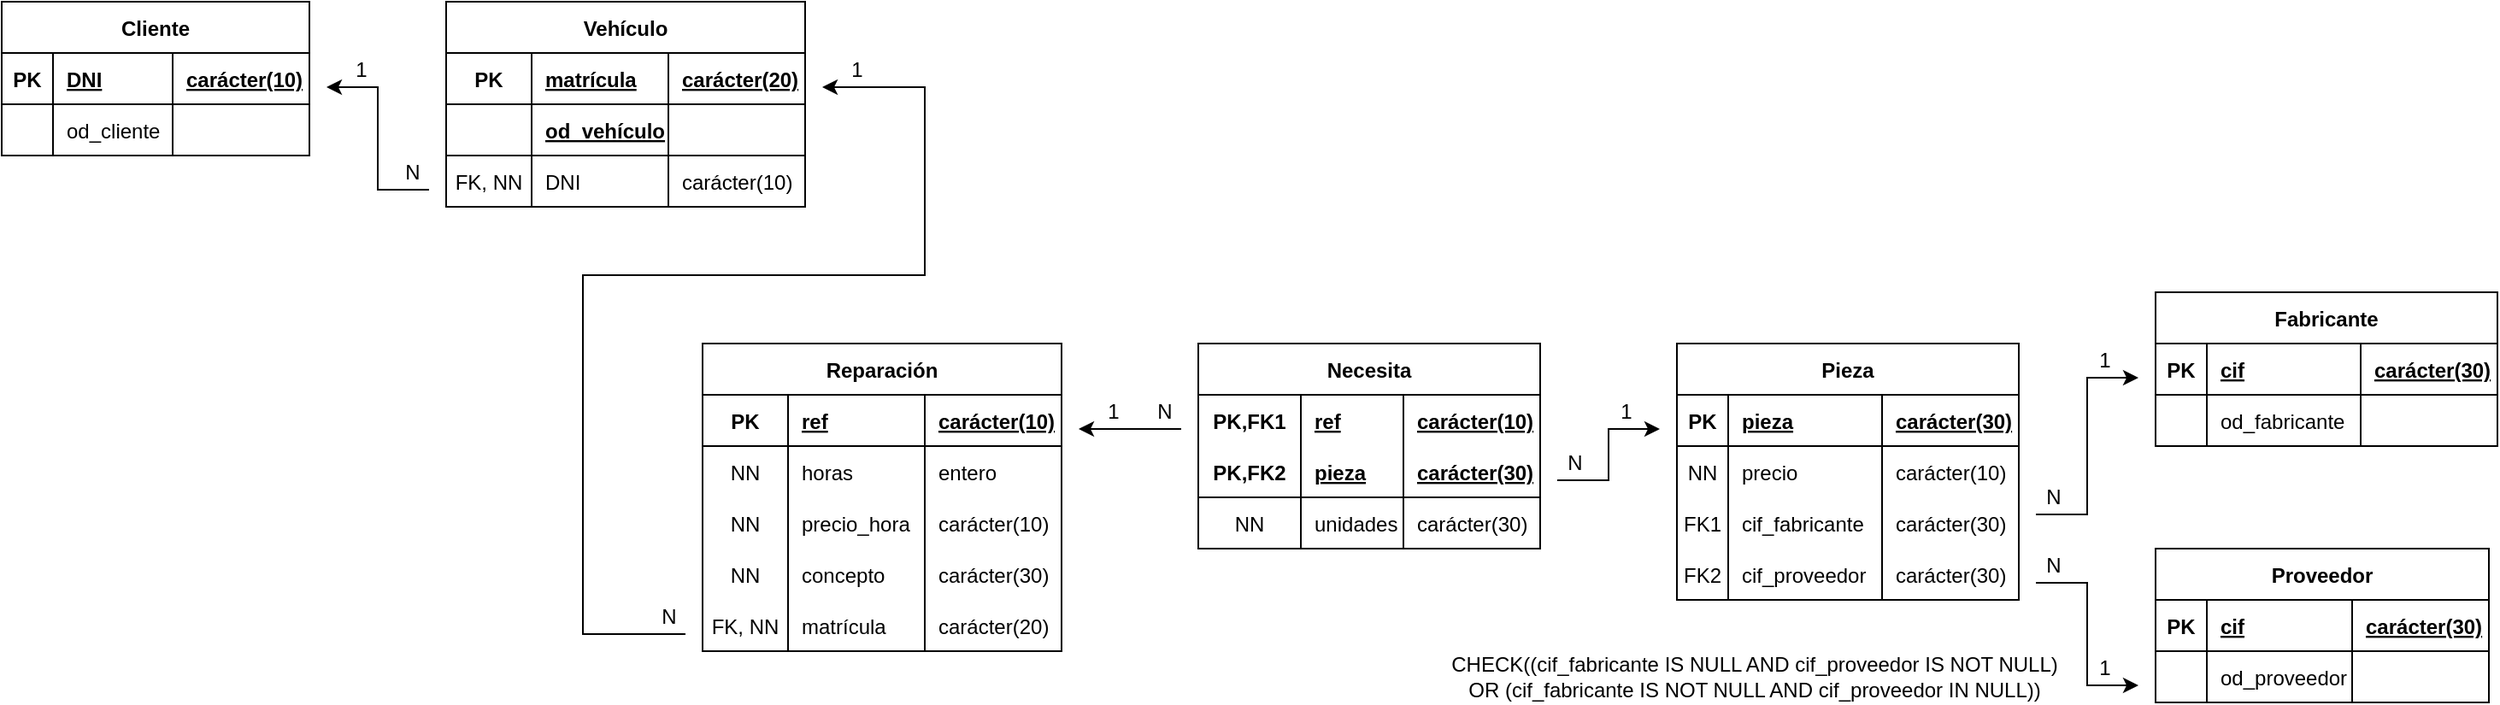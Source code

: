 <mxfile version="15.8.5" type="google"><diagram id="orPXpSelYD8N_wD9bD7M" name="Page-1"><mxGraphModel dx="868" dy="482" grid="1" gridSize="10" guides="1" tooltips="1" connect="1" arrows="1" fold="1" page="1" pageScale="1" pageWidth="827" pageHeight="1169" math="0" shadow="0"><root><mxCell id="0"/><mxCell id="1" parent="0"/><mxCell id="Pim_kUN8HJJkJowVk7jQ-1" value="Cliente" style="shape=table;startSize=30;container=1;collapsible=1;childLayout=tableLayout;fixedRows=1;rowLines=0;fontStyle=1;align=center;resizeLast=1;" parent="1" vertex="1"><mxGeometry x="140" y="200" width="180" height="90" as="geometry"/></mxCell><mxCell id="Pim_kUN8HJJkJowVk7jQ-2" value="" style="shape=partialRectangle;collapsible=0;dropTarget=0;pointerEvents=0;fillColor=none;top=0;left=0;bottom=1;right=0;points=[[0,0.5],[1,0.5]];portConstraint=eastwest;" parent="Pim_kUN8HJJkJowVk7jQ-1" vertex="1"><mxGeometry y="30" width="180" height="30" as="geometry"/></mxCell><mxCell id="Pim_kUN8HJJkJowVk7jQ-3" value="PK" style="shape=partialRectangle;connectable=0;fillColor=none;top=0;left=0;bottom=0;right=0;fontStyle=1;overflow=hidden;" parent="Pim_kUN8HJJkJowVk7jQ-2" vertex="1"><mxGeometry width="30" height="30" as="geometry"><mxRectangle width="30" height="30" as="alternateBounds"/></mxGeometry></mxCell><mxCell id="Pim_kUN8HJJkJowVk7jQ-4" value="DNI" style="shape=partialRectangle;connectable=0;fillColor=none;top=0;left=0;bottom=0;right=0;align=left;spacingLeft=6;fontStyle=5;overflow=hidden;" parent="Pim_kUN8HJJkJowVk7jQ-2" vertex="1"><mxGeometry x="30" width="70" height="30" as="geometry"><mxRectangle width="70" height="30" as="alternateBounds"/></mxGeometry></mxCell><mxCell id="Pim_kUN8HJJkJowVk7jQ-14" value="carácter(10)" style="shape=partialRectangle;connectable=0;fillColor=none;top=0;left=0;bottom=0;right=0;align=left;spacingLeft=6;fontStyle=5;overflow=hidden;" parent="Pim_kUN8HJJkJowVk7jQ-2" vertex="1"><mxGeometry x="100" width="80" height="30" as="geometry"><mxRectangle width="80" height="30" as="alternateBounds"/></mxGeometry></mxCell><mxCell id="Pim_kUN8HJJkJowVk7jQ-5" value="" style="shape=partialRectangle;collapsible=0;dropTarget=0;pointerEvents=0;fillColor=none;top=0;left=0;bottom=0;right=0;points=[[0,0.5],[1,0.5]];portConstraint=eastwest;" parent="Pim_kUN8HJJkJowVk7jQ-1" vertex="1"><mxGeometry y="60" width="180" height="30" as="geometry"/></mxCell><mxCell id="Pim_kUN8HJJkJowVk7jQ-6" value="" style="shape=partialRectangle;connectable=0;fillColor=none;top=0;left=0;bottom=0;right=0;editable=1;overflow=hidden;" parent="Pim_kUN8HJJkJowVk7jQ-5" vertex="1"><mxGeometry width="30" height="30" as="geometry"><mxRectangle width="30" height="30" as="alternateBounds"/></mxGeometry></mxCell><mxCell id="Pim_kUN8HJJkJowVk7jQ-7" value="od_cliente" style="shape=partialRectangle;connectable=0;fillColor=none;top=0;left=0;bottom=0;right=0;align=left;spacingLeft=6;overflow=hidden;" parent="Pim_kUN8HJJkJowVk7jQ-5" vertex="1"><mxGeometry x="30" width="70" height="30" as="geometry"><mxRectangle width="70" height="30" as="alternateBounds"/></mxGeometry></mxCell><mxCell id="Pim_kUN8HJJkJowVk7jQ-15" style="shape=partialRectangle;connectable=0;fillColor=none;top=0;left=0;bottom=0;right=0;align=left;spacingLeft=6;overflow=hidden;" parent="Pim_kUN8HJJkJowVk7jQ-5" vertex="1"><mxGeometry x="100" width="80" height="30" as="geometry"><mxRectangle width="80" height="30" as="alternateBounds"/></mxGeometry></mxCell><mxCell id="Pim_kUN8HJJkJowVk7jQ-18" value="Vehículo" style="shape=table;startSize=30;container=1;collapsible=1;childLayout=tableLayout;fixedRows=1;rowLines=0;fontStyle=1;align=center;resizeLast=1;" parent="1" vertex="1"><mxGeometry x="400" y="200" width="210" height="120" as="geometry"/></mxCell><mxCell id="Pim_kUN8HJJkJowVk7jQ-19" value="" style="shape=partialRectangle;collapsible=0;dropTarget=0;pointerEvents=0;fillColor=none;top=0;left=0;bottom=1;right=0;points=[[0,0.5],[1,0.5]];portConstraint=eastwest;" parent="Pim_kUN8HJJkJowVk7jQ-18" vertex="1"><mxGeometry y="30" width="210" height="30" as="geometry"/></mxCell><mxCell id="Pim_kUN8HJJkJowVk7jQ-20" value="PK" style="shape=partialRectangle;connectable=0;fillColor=none;top=0;left=0;bottom=0;right=0;fontStyle=1;overflow=hidden;" parent="Pim_kUN8HJJkJowVk7jQ-19" vertex="1"><mxGeometry width="50" height="30" as="geometry"><mxRectangle width="50" height="30" as="alternateBounds"/></mxGeometry></mxCell><mxCell id="Pim_kUN8HJJkJowVk7jQ-21" value="matrícula" style="shape=partialRectangle;connectable=0;fillColor=none;top=0;left=0;bottom=0;right=0;align=left;spacingLeft=6;fontStyle=5;overflow=hidden;" parent="Pim_kUN8HJJkJowVk7jQ-19" vertex="1"><mxGeometry x="50" width="80" height="30" as="geometry"><mxRectangle width="80" height="30" as="alternateBounds"/></mxGeometry></mxCell><mxCell id="Pim_kUN8HJJkJowVk7jQ-22" value="carácter(20)" style="shape=partialRectangle;connectable=0;fillColor=none;top=0;left=0;bottom=0;right=0;align=left;spacingLeft=6;fontStyle=5;overflow=hidden;" parent="Pim_kUN8HJJkJowVk7jQ-19" vertex="1"><mxGeometry x="130" width="80" height="30" as="geometry"><mxRectangle width="80" height="30" as="alternateBounds"/></mxGeometry></mxCell><mxCell id="Pim_kUN8HJJkJowVk7jQ-56" style="shape=partialRectangle;collapsible=0;dropTarget=0;pointerEvents=0;fillColor=none;top=0;left=0;bottom=1;right=0;points=[[0,0.5],[1,0.5]];portConstraint=eastwest;" parent="Pim_kUN8HJJkJowVk7jQ-18" vertex="1"><mxGeometry y="60" width="210" height="30" as="geometry"/></mxCell><mxCell id="Pim_kUN8HJJkJowVk7jQ-57" style="shape=partialRectangle;connectable=0;fillColor=none;top=0;left=0;bottom=0;right=0;fontStyle=1;overflow=hidden;" parent="Pim_kUN8HJJkJowVk7jQ-56" vertex="1"><mxGeometry width="50" height="30" as="geometry"><mxRectangle width="50" height="30" as="alternateBounds"/></mxGeometry></mxCell><mxCell id="Pim_kUN8HJJkJowVk7jQ-58" value="od_vehículo" style="shape=partialRectangle;connectable=0;fillColor=none;top=0;left=0;bottom=0;right=0;align=left;spacingLeft=6;fontStyle=5;overflow=hidden;" parent="Pim_kUN8HJJkJowVk7jQ-56" vertex="1"><mxGeometry x="50" width="80" height="30" as="geometry"><mxRectangle width="80" height="30" as="alternateBounds"/></mxGeometry></mxCell><mxCell id="Pim_kUN8HJJkJowVk7jQ-59" style="shape=partialRectangle;connectable=0;fillColor=none;top=0;left=0;bottom=0;right=0;align=left;spacingLeft=6;fontStyle=5;overflow=hidden;" parent="Pim_kUN8HJJkJowVk7jQ-56" vertex="1"><mxGeometry x="130" width="80" height="30" as="geometry"><mxRectangle width="80" height="30" as="alternateBounds"/></mxGeometry></mxCell><mxCell id="Pim_kUN8HJJkJowVk7jQ-64" value="" style="shape=partialRectangle;collapsible=0;dropTarget=0;pointerEvents=0;fillColor=none;top=0;left=0;bottom=0;right=0;points=[[0,0.5],[1,0.5]];portConstraint=eastwest;" parent="Pim_kUN8HJJkJowVk7jQ-18" vertex="1"><mxGeometry y="90" width="210" height="30" as="geometry"/></mxCell><mxCell id="Pim_kUN8HJJkJowVk7jQ-65" value="FK, NN" style="shape=partialRectangle;connectable=0;fillColor=none;top=0;left=0;bottom=0;right=0;fontStyle=0;overflow=hidden;" parent="Pim_kUN8HJJkJowVk7jQ-64" vertex="1"><mxGeometry width="50" height="30" as="geometry"><mxRectangle width="50" height="30" as="alternateBounds"/></mxGeometry></mxCell><mxCell id="Pim_kUN8HJJkJowVk7jQ-66" value="DNI" style="shape=partialRectangle;connectable=0;fillColor=none;top=0;left=0;bottom=0;right=0;align=left;spacingLeft=6;fontStyle=0;overflow=hidden;" parent="Pim_kUN8HJJkJowVk7jQ-64" vertex="1"><mxGeometry x="50" width="80" height="30" as="geometry"><mxRectangle width="80" height="30" as="alternateBounds"/></mxGeometry></mxCell><mxCell id="Pim_kUN8HJJkJowVk7jQ-67" value="carácter(10)" style="shape=partialRectangle;connectable=0;fillColor=none;top=0;left=0;bottom=0;right=0;align=left;spacingLeft=6;fontStyle=0;overflow=hidden;" parent="Pim_kUN8HJJkJowVk7jQ-64" vertex="1"><mxGeometry x="130" width="80" height="30" as="geometry"><mxRectangle width="80" height="30" as="alternateBounds"/></mxGeometry></mxCell><mxCell id="Pim_kUN8HJJkJowVk7jQ-35" value="Reparación" style="shape=table;startSize=30;container=1;collapsible=1;childLayout=tableLayout;fixedRows=1;rowLines=0;fontStyle=1;align=center;resizeLast=1;" parent="1" vertex="1"><mxGeometry x="550" y="400" width="210" height="180" as="geometry"/></mxCell><mxCell id="Pim_kUN8HJJkJowVk7jQ-36" value="" style="shape=partialRectangle;collapsible=0;dropTarget=0;pointerEvents=0;fillColor=none;top=0;left=0;bottom=1;right=0;points=[[0,0.5],[1,0.5]];portConstraint=eastwest;" parent="Pim_kUN8HJJkJowVk7jQ-35" vertex="1"><mxGeometry y="30" width="210" height="30" as="geometry"/></mxCell><mxCell id="Pim_kUN8HJJkJowVk7jQ-37" value="PK" style="shape=partialRectangle;connectable=0;fillColor=none;top=0;left=0;bottom=0;right=0;fontStyle=1;overflow=hidden;" parent="Pim_kUN8HJJkJowVk7jQ-36" vertex="1"><mxGeometry width="50" height="30" as="geometry"><mxRectangle width="50" height="30" as="alternateBounds"/></mxGeometry></mxCell><mxCell id="Pim_kUN8HJJkJowVk7jQ-38" value="ref" style="shape=partialRectangle;connectable=0;fillColor=none;top=0;left=0;bottom=0;right=0;align=left;spacingLeft=6;fontStyle=5;overflow=hidden;" parent="Pim_kUN8HJJkJowVk7jQ-36" vertex="1"><mxGeometry x="50" width="80" height="30" as="geometry"><mxRectangle width="80" height="30" as="alternateBounds"/></mxGeometry></mxCell><mxCell id="Pim_kUN8HJJkJowVk7jQ-39" value="carácter(10)" style="shape=partialRectangle;connectable=0;fillColor=none;top=0;left=0;bottom=0;right=0;align=left;spacingLeft=6;fontStyle=5;overflow=hidden;" parent="Pim_kUN8HJJkJowVk7jQ-36" vertex="1"><mxGeometry x="130" width="80" height="30" as="geometry"><mxRectangle width="80" height="30" as="alternateBounds"/></mxGeometry></mxCell><mxCell id="Pim_kUN8HJJkJowVk7jQ-40" value="" style="shape=partialRectangle;collapsible=0;dropTarget=0;pointerEvents=0;fillColor=none;top=0;left=0;bottom=0;right=0;points=[[0,0.5],[1,0.5]];portConstraint=eastwest;" parent="Pim_kUN8HJJkJowVk7jQ-35" vertex="1"><mxGeometry y="60" width="210" height="30" as="geometry"/></mxCell><mxCell id="Pim_kUN8HJJkJowVk7jQ-41" value="NN" style="shape=partialRectangle;connectable=0;fillColor=none;top=0;left=0;bottom=0;right=0;editable=1;overflow=hidden;" parent="Pim_kUN8HJJkJowVk7jQ-40" vertex="1"><mxGeometry width="50" height="30" as="geometry"><mxRectangle width="50" height="30" as="alternateBounds"/></mxGeometry></mxCell><mxCell id="Pim_kUN8HJJkJowVk7jQ-42" value="horas" style="shape=partialRectangle;connectable=0;fillColor=none;top=0;left=0;bottom=0;right=0;align=left;spacingLeft=6;overflow=hidden;" parent="Pim_kUN8HJJkJowVk7jQ-40" vertex="1"><mxGeometry x="50" width="80" height="30" as="geometry"><mxRectangle width="80" height="30" as="alternateBounds"/></mxGeometry></mxCell><mxCell id="Pim_kUN8HJJkJowVk7jQ-43" value="entero" style="shape=partialRectangle;connectable=0;fillColor=none;top=0;left=0;bottom=0;right=0;align=left;spacingLeft=6;overflow=hidden;" parent="Pim_kUN8HJJkJowVk7jQ-40" vertex="1"><mxGeometry x="130" width="80" height="30" as="geometry"><mxRectangle width="80" height="30" as="alternateBounds"/></mxGeometry></mxCell><mxCell id="Pim_kUN8HJJkJowVk7jQ-44" value="" style="shape=partialRectangle;collapsible=0;dropTarget=0;pointerEvents=0;fillColor=none;top=0;left=0;bottom=0;right=0;points=[[0,0.5],[1,0.5]];portConstraint=eastwest;" parent="Pim_kUN8HJJkJowVk7jQ-35" vertex="1"><mxGeometry y="90" width="210" height="30" as="geometry"/></mxCell><mxCell id="Pim_kUN8HJJkJowVk7jQ-45" value="NN" style="shape=partialRectangle;connectable=0;fillColor=none;top=0;left=0;bottom=0;right=0;editable=1;overflow=hidden;" parent="Pim_kUN8HJJkJowVk7jQ-44" vertex="1"><mxGeometry width="50" height="30" as="geometry"><mxRectangle width="50" height="30" as="alternateBounds"/></mxGeometry></mxCell><mxCell id="Pim_kUN8HJJkJowVk7jQ-46" value="precio_hora" style="shape=partialRectangle;connectable=0;fillColor=none;top=0;left=0;bottom=0;right=0;align=left;spacingLeft=6;overflow=hidden;" parent="Pim_kUN8HJJkJowVk7jQ-44" vertex="1"><mxGeometry x="50" width="80" height="30" as="geometry"><mxRectangle width="80" height="30" as="alternateBounds"/></mxGeometry></mxCell><mxCell id="Pim_kUN8HJJkJowVk7jQ-47" value="carácter(10)" style="shape=partialRectangle;connectable=0;fillColor=none;top=0;left=0;bottom=0;right=0;align=left;spacingLeft=6;overflow=hidden;" parent="Pim_kUN8HJJkJowVk7jQ-44" vertex="1"><mxGeometry x="130" width="80" height="30" as="geometry"><mxRectangle width="80" height="30" as="alternateBounds"/></mxGeometry></mxCell><mxCell id="Pim_kUN8HJJkJowVk7jQ-48" value="" style="shape=partialRectangle;collapsible=0;dropTarget=0;pointerEvents=0;fillColor=none;top=0;left=0;bottom=0;right=0;points=[[0,0.5],[1,0.5]];portConstraint=eastwest;" parent="Pim_kUN8HJJkJowVk7jQ-35" vertex="1"><mxGeometry y="120" width="210" height="30" as="geometry"/></mxCell><mxCell id="Pim_kUN8HJJkJowVk7jQ-49" value="NN" style="shape=partialRectangle;connectable=0;fillColor=none;top=0;left=0;bottom=0;right=0;editable=1;overflow=hidden;" parent="Pim_kUN8HJJkJowVk7jQ-48" vertex="1"><mxGeometry width="50" height="30" as="geometry"><mxRectangle width="50" height="30" as="alternateBounds"/></mxGeometry></mxCell><mxCell id="Pim_kUN8HJJkJowVk7jQ-50" value="concepto" style="shape=partialRectangle;connectable=0;fillColor=none;top=0;left=0;bottom=0;right=0;align=left;spacingLeft=6;overflow=hidden;" parent="Pim_kUN8HJJkJowVk7jQ-48" vertex="1"><mxGeometry x="50" width="80" height="30" as="geometry"><mxRectangle width="80" height="30" as="alternateBounds"/></mxGeometry></mxCell><mxCell id="Pim_kUN8HJJkJowVk7jQ-51" value="carácter(30)" style="shape=partialRectangle;connectable=0;fillColor=none;top=0;left=0;bottom=0;right=0;align=left;spacingLeft=6;overflow=hidden;" parent="Pim_kUN8HJJkJowVk7jQ-48" vertex="1"><mxGeometry x="130" width="80" height="30" as="geometry"><mxRectangle width="80" height="30" as="alternateBounds"/></mxGeometry></mxCell><mxCell id="Pim_kUN8HJJkJowVk7jQ-68" style="shape=partialRectangle;collapsible=0;dropTarget=0;pointerEvents=0;fillColor=none;top=0;left=0;bottom=0;right=0;points=[[0,0.5],[1,0.5]];portConstraint=eastwest;" parent="Pim_kUN8HJJkJowVk7jQ-35" vertex="1"><mxGeometry y="150" width="210" height="30" as="geometry"/></mxCell><mxCell id="Pim_kUN8HJJkJowVk7jQ-69" value="FK, NN" style="shape=partialRectangle;connectable=0;fillColor=none;top=0;left=0;bottom=0;right=0;editable=1;overflow=hidden;" parent="Pim_kUN8HJJkJowVk7jQ-68" vertex="1"><mxGeometry width="50" height="30" as="geometry"><mxRectangle width="50" height="30" as="alternateBounds"/></mxGeometry></mxCell><mxCell id="Pim_kUN8HJJkJowVk7jQ-70" value="matrícula" style="shape=partialRectangle;connectable=0;fillColor=none;top=0;left=0;bottom=0;right=0;align=left;spacingLeft=6;overflow=hidden;" parent="Pim_kUN8HJJkJowVk7jQ-68" vertex="1"><mxGeometry x="50" width="80" height="30" as="geometry"><mxRectangle width="80" height="30" as="alternateBounds"/></mxGeometry></mxCell><mxCell id="Pim_kUN8HJJkJowVk7jQ-71" value="carácter(20)" style="shape=partialRectangle;connectable=0;fillColor=none;top=0;left=0;bottom=0;right=0;align=left;spacingLeft=6;overflow=hidden;" parent="Pim_kUN8HJJkJowVk7jQ-68" vertex="1"><mxGeometry x="130" width="80" height="30" as="geometry"><mxRectangle width="80" height="30" as="alternateBounds"/></mxGeometry></mxCell><mxCell id="Pim_kUN8HJJkJowVk7jQ-72" value="Pieza" style="shape=table;startSize=30;container=1;collapsible=1;childLayout=tableLayout;fixedRows=1;rowLines=0;fontStyle=1;align=center;resizeLast=1;" parent="1" vertex="1"><mxGeometry x="1120" y="400" width="200" height="150" as="geometry"/></mxCell><mxCell id="Pim_kUN8HJJkJowVk7jQ-73" value="" style="shape=partialRectangle;collapsible=0;dropTarget=0;pointerEvents=0;fillColor=none;top=0;left=0;bottom=1;right=0;points=[[0,0.5],[1,0.5]];portConstraint=eastwest;" parent="Pim_kUN8HJJkJowVk7jQ-72" vertex="1"><mxGeometry y="30" width="200" height="30" as="geometry"/></mxCell><mxCell id="Pim_kUN8HJJkJowVk7jQ-74" value="PK" style="shape=partialRectangle;connectable=0;fillColor=none;top=0;left=0;bottom=0;right=0;fontStyle=1;overflow=hidden;" parent="Pim_kUN8HJJkJowVk7jQ-73" vertex="1"><mxGeometry width="30" height="30" as="geometry"><mxRectangle width="30" height="30" as="alternateBounds"/></mxGeometry></mxCell><mxCell id="Pim_kUN8HJJkJowVk7jQ-75" value="pieza" style="shape=partialRectangle;connectable=0;fillColor=none;top=0;left=0;bottom=0;right=0;align=left;spacingLeft=6;fontStyle=5;overflow=hidden;" parent="Pim_kUN8HJJkJowVk7jQ-73" vertex="1"><mxGeometry x="30" width="90" height="30" as="geometry"><mxRectangle width="90" height="30" as="alternateBounds"/></mxGeometry></mxCell><mxCell id="Pim_kUN8HJJkJowVk7jQ-85" value="carácter(30)" style="shape=partialRectangle;connectable=0;fillColor=none;top=0;left=0;bottom=0;right=0;align=left;spacingLeft=6;fontStyle=5;overflow=hidden;" parent="Pim_kUN8HJJkJowVk7jQ-73" vertex="1"><mxGeometry x="120" width="80" height="30" as="geometry"><mxRectangle width="80" height="30" as="alternateBounds"/></mxGeometry></mxCell><mxCell id="Pim_kUN8HJJkJowVk7jQ-76" value="" style="shape=partialRectangle;collapsible=0;dropTarget=0;pointerEvents=0;fillColor=none;top=0;left=0;bottom=0;right=0;points=[[0,0.5],[1,0.5]];portConstraint=eastwest;" parent="Pim_kUN8HJJkJowVk7jQ-72" vertex="1"><mxGeometry y="60" width="200" height="30" as="geometry"/></mxCell><mxCell id="Pim_kUN8HJJkJowVk7jQ-77" value="NN" style="shape=partialRectangle;connectable=0;fillColor=none;top=0;left=0;bottom=0;right=0;editable=1;overflow=hidden;" parent="Pim_kUN8HJJkJowVk7jQ-76" vertex="1"><mxGeometry width="30" height="30" as="geometry"><mxRectangle width="30" height="30" as="alternateBounds"/></mxGeometry></mxCell><mxCell id="Pim_kUN8HJJkJowVk7jQ-78" value="precio" style="shape=partialRectangle;connectable=0;fillColor=none;top=0;left=0;bottom=0;right=0;align=left;spacingLeft=6;overflow=hidden;" parent="Pim_kUN8HJJkJowVk7jQ-76" vertex="1"><mxGeometry x="30" width="90" height="30" as="geometry"><mxRectangle width="90" height="30" as="alternateBounds"/></mxGeometry></mxCell><mxCell id="Pim_kUN8HJJkJowVk7jQ-86" value="carácter(10)" style="shape=partialRectangle;connectable=0;fillColor=none;top=0;left=0;bottom=0;right=0;align=left;spacingLeft=6;overflow=hidden;" parent="Pim_kUN8HJJkJowVk7jQ-76" vertex="1"><mxGeometry x="120" width="80" height="30" as="geometry"><mxRectangle width="80" height="30" as="alternateBounds"/></mxGeometry></mxCell><mxCell id="Pim_kUN8HJJkJowVk7jQ-79" value="" style="shape=partialRectangle;collapsible=0;dropTarget=0;pointerEvents=0;fillColor=none;top=0;left=0;bottom=0;right=0;points=[[0,0.5],[1,0.5]];portConstraint=eastwest;" parent="Pim_kUN8HJJkJowVk7jQ-72" vertex="1"><mxGeometry y="90" width="200" height="30" as="geometry"/></mxCell><mxCell id="Pim_kUN8HJJkJowVk7jQ-80" value="FK1" style="shape=partialRectangle;connectable=0;fillColor=none;top=0;left=0;bottom=0;right=0;editable=1;overflow=hidden;" parent="Pim_kUN8HJJkJowVk7jQ-79" vertex="1"><mxGeometry width="30" height="30" as="geometry"><mxRectangle width="30" height="30" as="alternateBounds"/></mxGeometry></mxCell><mxCell id="Pim_kUN8HJJkJowVk7jQ-81" value="cif_fabricante" style="shape=partialRectangle;connectable=0;fillColor=none;top=0;left=0;bottom=0;right=0;align=left;spacingLeft=6;overflow=hidden;" parent="Pim_kUN8HJJkJowVk7jQ-79" vertex="1"><mxGeometry x="30" width="90" height="30" as="geometry"><mxRectangle width="90" height="30" as="alternateBounds"/></mxGeometry></mxCell><mxCell id="Pim_kUN8HJJkJowVk7jQ-87" value="carácter(30)" style="shape=partialRectangle;connectable=0;fillColor=none;top=0;left=0;bottom=0;right=0;align=left;spacingLeft=6;overflow=hidden;" parent="Pim_kUN8HJJkJowVk7jQ-79" vertex="1"><mxGeometry x="120" width="80" height="30" as="geometry"><mxRectangle width="80" height="30" as="alternateBounds"/></mxGeometry></mxCell><mxCell id="Pim_kUN8HJJkJowVk7jQ-82" value="" style="shape=partialRectangle;collapsible=0;dropTarget=0;pointerEvents=0;fillColor=none;top=0;left=0;bottom=0;right=0;points=[[0,0.5],[1,0.5]];portConstraint=eastwest;" parent="Pim_kUN8HJJkJowVk7jQ-72" vertex="1"><mxGeometry y="120" width="200" height="30" as="geometry"/></mxCell><mxCell id="Pim_kUN8HJJkJowVk7jQ-83" value="FK2" style="shape=partialRectangle;connectable=0;fillColor=none;top=0;left=0;bottom=0;right=0;editable=1;overflow=hidden;" parent="Pim_kUN8HJJkJowVk7jQ-82" vertex="1"><mxGeometry width="30" height="30" as="geometry"><mxRectangle width="30" height="30" as="alternateBounds"/></mxGeometry></mxCell><mxCell id="Pim_kUN8HJJkJowVk7jQ-84" value="cif_proveedor" style="shape=partialRectangle;connectable=0;fillColor=none;top=0;left=0;bottom=0;right=0;align=left;spacingLeft=6;overflow=hidden;" parent="Pim_kUN8HJJkJowVk7jQ-82" vertex="1"><mxGeometry x="30" width="90" height="30" as="geometry"><mxRectangle width="90" height="30" as="alternateBounds"/></mxGeometry></mxCell><mxCell id="Pim_kUN8HJJkJowVk7jQ-88" value="carácter(30)" style="shape=partialRectangle;connectable=0;fillColor=none;top=0;left=0;bottom=0;right=0;align=left;spacingLeft=6;overflow=hidden;" parent="Pim_kUN8HJJkJowVk7jQ-82" vertex="1"><mxGeometry x="120" width="80" height="30" as="geometry"><mxRectangle width="80" height="30" as="alternateBounds"/></mxGeometry></mxCell><mxCell id="Pim_kUN8HJJkJowVk7jQ-89" value="Necesita" style="shape=table;startSize=30;container=1;collapsible=1;childLayout=tableLayout;fixedRows=1;rowLines=0;fontStyle=1;align=center;resizeLast=1;" parent="1" vertex="1"><mxGeometry x="840" y="400" width="200" height="120" as="geometry"/></mxCell><mxCell id="Pim_kUN8HJJkJowVk7jQ-90" value="" style="shape=partialRectangle;collapsible=0;dropTarget=0;pointerEvents=0;fillColor=none;top=0;left=0;bottom=0;right=0;points=[[0,0.5],[1,0.5]];portConstraint=eastwest;" parent="Pim_kUN8HJJkJowVk7jQ-89" vertex="1"><mxGeometry y="30" width="200" height="30" as="geometry"/></mxCell><mxCell id="Pim_kUN8HJJkJowVk7jQ-91" value="PK,FK1" style="shape=partialRectangle;connectable=0;fillColor=none;top=0;left=0;bottom=0;right=0;fontStyle=1;overflow=hidden;" parent="Pim_kUN8HJJkJowVk7jQ-90" vertex="1"><mxGeometry width="60" height="30" as="geometry"><mxRectangle width="60" height="30" as="alternateBounds"/></mxGeometry></mxCell><mxCell id="Pim_kUN8HJJkJowVk7jQ-92" value="ref" style="shape=partialRectangle;connectable=0;fillColor=none;top=0;left=0;bottom=0;right=0;align=left;spacingLeft=6;fontStyle=5;overflow=hidden;" parent="Pim_kUN8HJJkJowVk7jQ-90" vertex="1"><mxGeometry x="60" width="60" height="30" as="geometry"><mxRectangle width="60" height="30" as="alternateBounds"/></mxGeometry></mxCell><mxCell id="Pim_kUN8HJJkJowVk7jQ-102" value="carácter(10)" style="shape=partialRectangle;connectable=0;fillColor=none;top=0;left=0;bottom=0;right=0;align=left;spacingLeft=6;fontStyle=5;overflow=hidden;" parent="Pim_kUN8HJJkJowVk7jQ-90" vertex="1"><mxGeometry x="120" width="80" height="30" as="geometry"><mxRectangle width="80" height="30" as="alternateBounds"/></mxGeometry></mxCell><mxCell id="Pim_kUN8HJJkJowVk7jQ-93" value="" style="shape=partialRectangle;collapsible=0;dropTarget=0;pointerEvents=0;fillColor=none;top=0;left=0;bottom=1;right=0;points=[[0,0.5],[1,0.5]];portConstraint=eastwest;" parent="Pim_kUN8HJJkJowVk7jQ-89" vertex="1"><mxGeometry y="60" width="200" height="30" as="geometry"/></mxCell><mxCell id="Pim_kUN8HJJkJowVk7jQ-94" value="PK,FK2" style="shape=partialRectangle;connectable=0;fillColor=none;top=0;left=0;bottom=0;right=0;fontStyle=1;overflow=hidden;" parent="Pim_kUN8HJJkJowVk7jQ-93" vertex="1"><mxGeometry width="60" height="30" as="geometry"><mxRectangle width="60" height="30" as="alternateBounds"/></mxGeometry></mxCell><mxCell id="Pim_kUN8HJJkJowVk7jQ-95" value="pieza" style="shape=partialRectangle;connectable=0;fillColor=none;top=0;left=0;bottom=0;right=0;align=left;spacingLeft=6;fontStyle=5;overflow=hidden;" parent="Pim_kUN8HJJkJowVk7jQ-93" vertex="1"><mxGeometry x="60" width="60" height="30" as="geometry"><mxRectangle width="60" height="30" as="alternateBounds"/></mxGeometry></mxCell><mxCell id="Pim_kUN8HJJkJowVk7jQ-103" value="carácter(30)" style="shape=partialRectangle;connectable=0;fillColor=none;top=0;left=0;bottom=0;right=0;align=left;spacingLeft=6;fontStyle=5;overflow=hidden;" parent="Pim_kUN8HJJkJowVk7jQ-93" vertex="1"><mxGeometry x="120" width="80" height="30" as="geometry"><mxRectangle width="80" height="30" as="alternateBounds"/></mxGeometry></mxCell><mxCell id="Pim_kUN8HJJkJowVk7jQ-96" value="" style="shape=partialRectangle;collapsible=0;dropTarget=0;pointerEvents=0;fillColor=none;top=0;left=0;bottom=0;right=0;points=[[0,0.5],[1,0.5]];portConstraint=eastwest;" parent="Pim_kUN8HJJkJowVk7jQ-89" vertex="1"><mxGeometry y="90" width="200" height="30" as="geometry"/></mxCell><mxCell id="Pim_kUN8HJJkJowVk7jQ-97" value="NN" style="shape=partialRectangle;connectable=0;fillColor=none;top=0;left=0;bottom=0;right=0;editable=1;overflow=hidden;" parent="Pim_kUN8HJJkJowVk7jQ-96" vertex="1"><mxGeometry width="60" height="30" as="geometry"><mxRectangle width="60" height="30" as="alternateBounds"/></mxGeometry></mxCell><mxCell id="Pim_kUN8HJJkJowVk7jQ-98" value="unidades" style="shape=partialRectangle;connectable=0;fillColor=none;top=0;left=0;bottom=0;right=0;align=left;spacingLeft=6;overflow=hidden;" parent="Pim_kUN8HJJkJowVk7jQ-96" vertex="1"><mxGeometry x="60" width="60" height="30" as="geometry"><mxRectangle width="60" height="30" as="alternateBounds"/></mxGeometry></mxCell><mxCell id="Pim_kUN8HJJkJowVk7jQ-104" value="carácter(30)" style="shape=partialRectangle;connectable=0;fillColor=none;top=0;left=0;bottom=0;right=0;align=left;spacingLeft=6;overflow=hidden;" parent="Pim_kUN8HJJkJowVk7jQ-96" vertex="1"><mxGeometry x="120" width="80" height="30" as="geometry"><mxRectangle width="80" height="30" as="alternateBounds"/></mxGeometry></mxCell><mxCell id="Pim_kUN8HJJkJowVk7jQ-110" value="Fabricante" style="shape=table;startSize=30;container=1;collapsible=1;childLayout=tableLayout;fixedRows=1;rowLines=0;fontStyle=1;align=center;resizeLast=1;" parent="1" vertex="1"><mxGeometry x="1400" y="370" width="200" height="90" as="geometry"/></mxCell><mxCell id="Pim_kUN8HJJkJowVk7jQ-111" value="" style="shape=partialRectangle;collapsible=0;dropTarget=0;pointerEvents=0;fillColor=none;top=0;left=0;bottom=1;right=0;points=[[0,0.5],[1,0.5]];portConstraint=eastwest;" parent="Pim_kUN8HJJkJowVk7jQ-110" vertex="1"><mxGeometry y="30" width="200" height="30" as="geometry"/></mxCell><mxCell id="Pim_kUN8HJJkJowVk7jQ-112" value="PK" style="shape=partialRectangle;connectable=0;fillColor=none;top=0;left=0;bottom=0;right=0;fontStyle=1;overflow=hidden;" parent="Pim_kUN8HJJkJowVk7jQ-111" vertex="1"><mxGeometry width="30" height="30" as="geometry"><mxRectangle width="30" height="30" as="alternateBounds"/></mxGeometry></mxCell><mxCell id="Pim_kUN8HJJkJowVk7jQ-113" value="cif" style="shape=partialRectangle;connectable=0;fillColor=none;top=0;left=0;bottom=0;right=0;align=left;spacingLeft=6;fontStyle=5;overflow=hidden;" parent="Pim_kUN8HJJkJowVk7jQ-111" vertex="1"><mxGeometry x="30" width="90" height="30" as="geometry"><mxRectangle width="90" height="30" as="alternateBounds"/></mxGeometry></mxCell><mxCell id="Pim_kUN8HJJkJowVk7jQ-140" value="carácter(30)" style="shape=partialRectangle;connectable=0;fillColor=none;top=0;left=0;bottom=0;right=0;align=left;spacingLeft=6;fontStyle=5;overflow=hidden;" parent="Pim_kUN8HJJkJowVk7jQ-111" vertex="1"><mxGeometry x="120" width="80" height="30" as="geometry"><mxRectangle width="80" height="30" as="alternateBounds"/></mxGeometry></mxCell><mxCell id="Pim_kUN8HJJkJowVk7jQ-114" value="" style="shape=partialRectangle;collapsible=0;dropTarget=0;pointerEvents=0;fillColor=none;top=0;left=0;bottom=0;right=0;points=[[0,0.5],[1,0.5]];portConstraint=eastwest;" parent="Pim_kUN8HJJkJowVk7jQ-110" vertex="1"><mxGeometry y="60" width="200" height="30" as="geometry"/></mxCell><mxCell id="Pim_kUN8HJJkJowVk7jQ-115" value="" style="shape=partialRectangle;connectable=0;fillColor=none;top=0;left=0;bottom=0;right=0;editable=1;overflow=hidden;" parent="Pim_kUN8HJJkJowVk7jQ-114" vertex="1"><mxGeometry width="30" height="30" as="geometry"><mxRectangle width="30" height="30" as="alternateBounds"/></mxGeometry></mxCell><mxCell id="Pim_kUN8HJJkJowVk7jQ-116" value="od_fabricante" style="shape=partialRectangle;connectable=0;fillColor=none;top=0;left=0;bottom=0;right=0;align=left;spacingLeft=6;overflow=hidden;" parent="Pim_kUN8HJJkJowVk7jQ-114" vertex="1"><mxGeometry x="30" width="90" height="30" as="geometry"><mxRectangle width="90" height="30" as="alternateBounds"/></mxGeometry></mxCell><mxCell id="Pim_kUN8HJJkJowVk7jQ-141" style="shape=partialRectangle;connectable=0;fillColor=none;top=0;left=0;bottom=0;right=0;align=left;spacingLeft=6;overflow=hidden;" parent="Pim_kUN8HJJkJowVk7jQ-114" vertex="1"><mxGeometry x="120" width="80" height="30" as="geometry"><mxRectangle width="80" height="30" as="alternateBounds"/></mxGeometry></mxCell><mxCell id="Pim_kUN8HJJkJowVk7jQ-123" value="Proveedor" style="shape=table;startSize=30;container=1;collapsible=1;childLayout=tableLayout;fixedRows=1;rowLines=0;fontStyle=1;align=center;resizeLast=1;" parent="1" vertex="1"><mxGeometry x="1400" y="520" width="195" height="90" as="geometry"/></mxCell><mxCell id="Pim_kUN8HJJkJowVk7jQ-124" value="" style="shape=partialRectangle;collapsible=0;dropTarget=0;pointerEvents=0;fillColor=none;top=0;left=0;bottom=1;right=0;points=[[0,0.5],[1,0.5]];portConstraint=eastwest;" parent="Pim_kUN8HJJkJowVk7jQ-123" vertex="1"><mxGeometry y="30" width="195" height="30" as="geometry"/></mxCell><mxCell id="Pim_kUN8HJJkJowVk7jQ-125" value="PK" style="shape=partialRectangle;connectable=0;fillColor=none;top=0;left=0;bottom=0;right=0;fontStyle=1;overflow=hidden;" parent="Pim_kUN8HJJkJowVk7jQ-124" vertex="1"><mxGeometry width="30" height="30" as="geometry"><mxRectangle width="30" height="30" as="alternateBounds"/></mxGeometry></mxCell><mxCell id="Pim_kUN8HJJkJowVk7jQ-126" value="cif" style="shape=partialRectangle;connectable=0;fillColor=none;top=0;left=0;bottom=0;right=0;align=left;spacingLeft=6;fontStyle=5;overflow=hidden;" parent="Pim_kUN8HJJkJowVk7jQ-124" vertex="1"><mxGeometry x="30" width="85" height="30" as="geometry"><mxRectangle width="85" height="30" as="alternateBounds"/></mxGeometry></mxCell><mxCell id="Pim_kUN8HJJkJowVk7jQ-136" value="carácter(30)" style="shape=partialRectangle;connectable=0;fillColor=none;top=0;left=0;bottom=0;right=0;align=left;spacingLeft=6;fontStyle=5;overflow=hidden;" parent="Pim_kUN8HJJkJowVk7jQ-124" vertex="1"><mxGeometry x="115" width="80" height="30" as="geometry"><mxRectangle width="80" height="30" as="alternateBounds"/></mxGeometry></mxCell><mxCell id="Pim_kUN8HJJkJowVk7jQ-127" value="" style="shape=partialRectangle;collapsible=0;dropTarget=0;pointerEvents=0;fillColor=none;top=0;left=0;bottom=0;right=0;points=[[0,0.5],[1,0.5]];portConstraint=eastwest;" parent="Pim_kUN8HJJkJowVk7jQ-123" vertex="1"><mxGeometry y="60" width="195" height="30" as="geometry"/></mxCell><mxCell id="Pim_kUN8HJJkJowVk7jQ-128" value="" style="shape=partialRectangle;connectable=0;fillColor=none;top=0;left=0;bottom=0;right=0;editable=1;overflow=hidden;" parent="Pim_kUN8HJJkJowVk7jQ-127" vertex="1"><mxGeometry width="30" height="30" as="geometry"><mxRectangle width="30" height="30" as="alternateBounds"/></mxGeometry></mxCell><mxCell id="Pim_kUN8HJJkJowVk7jQ-129" value="od_proveedor" style="shape=partialRectangle;connectable=0;fillColor=none;top=0;left=0;bottom=0;right=0;align=left;spacingLeft=6;overflow=hidden;" parent="Pim_kUN8HJJkJowVk7jQ-127" vertex="1"><mxGeometry x="30" width="85" height="30" as="geometry"><mxRectangle width="85" height="30" as="alternateBounds"/></mxGeometry></mxCell><mxCell id="Pim_kUN8HJJkJowVk7jQ-137" style="shape=partialRectangle;connectable=0;fillColor=none;top=0;left=0;bottom=0;right=0;align=left;spacingLeft=6;overflow=hidden;" parent="Pim_kUN8HJJkJowVk7jQ-127" vertex="1"><mxGeometry x="115" width="80" height="30" as="geometry"><mxRectangle width="80" height="30" as="alternateBounds"/></mxGeometry></mxCell><mxCell id="Pim_kUN8HJJkJowVk7jQ-144" value="" style="endArrow=classic;html=1;rounded=0;" parent="1" edge="1"><mxGeometry width="50" height="50" relative="1" as="geometry"><mxPoint x="390" y="310" as="sourcePoint"/><mxPoint x="330" y="250" as="targetPoint"/><Array as="points"><mxPoint x="360" y="310"/><mxPoint x="360" y="250"/></Array></mxGeometry></mxCell><mxCell id="Pim_kUN8HJJkJowVk7jQ-145" value="N" style="text;html=1;align=center;verticalAlign=middle;resizable=0;points=[];autosize=1;strokeColor=none;fillColor=none;" parent="1" vertex="1"><mxGeometry x="370" y="290" width="20" height="20" as="geometry"/></mxCell><mxCell id="Pim_kUN8HJJkJowVk7jQ-146" value="1" style="text;html=1;align=center;verticalAlign=middle;resizable=0;points=[];autosize=1;strokeColor=none;fillColor=none;" parent="1" vertex="1"><mxGeometry x="340" y="230" width="20" height="20" as="geometry"/></mxCell><mxCell id="Pim_kUN8HJJkJowVk7jQ-147" value="" style="endArrow=classic;html=1;rounded=0;" parent="1" edge="1"><mxGeometry width="50" height="50" relative="1" as="geometry"><mxPoint x="540" y="570" as="sourcePoint"/><mxPoint x="620" y="250" as="targetPoint"/><Array as="points"><mxPoint x="480" y="570"/><mxPoint x="480" y="360"/><mxPoint x="680" y="360"/><mxPoint x="680" y="250"/></Array></mxGeometry></mxCell><mxCell id="Pim_kUN8HJJkJowVk7jQ-148" value="N" style="text;html=1;align=center;verticalAlign=middle;resizable=0;points=[];autosize=1;strokeColor=none;fillColor=none;" parent="1" vertex="1"><mxGeometry x="520" y="550" width="20" height="20" as="geometry"/></mxCell><mxCell id="Pim_kUN8HJJkJowVk7jQ-149" value="1" style="text;html=1;align=center;verticalAlign=middle;resizable=0;points=[];autosize=1;strokeColor=none;fillColor=none;" parent="1" vertex="1"><mxGeometry x="630" y="230" width="20" height="20" as="geometry"/></mxCell><mxCell id="Pim_kUN8HJJkJowVk7jQ-150" value="" style="endArrow=classic;html=1;rounded=0;" parent="1" edge="1"><mxGeometry width="50" height="50" relative="1" as="geometry"><mxPoint x="830" y="450" as="sourcePoint"/><mxPoint x="770" y="450" as="targetPoint"/></mxGeometry></mxCell><mxCell id="Pim_kUN8HJJkJowVk7jQ-151" value="" style="endArrow=classic;html=1;rounded=0;" parent="1" edge="1"><mxGeometry width="50" height="50" relative="1" as="geometry"><mxPoint x="1050" y="480" as="sourcePoint"/><mxPoint x="1110" y="450" as="targetPoint"/><Array as="points"><mxPoint x="1080" y="480"/><mxPoint x="1080" y="450"/></Array></mxGeometry></mxCell><mxCell id="Pim_kUN8HJJkJowVk7jQ-152" value="" style="endArrow=classic;html=1;rounded=0;" parent="1" edge="1"><mxGeometry width="50" height="50" relative="1" as="geometry"><mxPoint x="1330" y="500" as="sourcePoint"/><mxPoint x="1390" y="420" as="targetPoint"/><Array as="points"><mxPoint x="1360" y="500"/><mxPoint x="1360" y="420"/></Array></mxGeometry></mxCell><mxCell id="Pim_kUN8HJJkJowVk7jQ-153" value="" style="endArrow=classic;html=1;rounded=0;" parent="1" edge="1"><mxGeometry width="50" height="50" relative="1" as="geometry"><mxPoint x="1330" y="540" as="sourcePoint"/><mxPoint x="1390" y="600" as="targetPoint"/><Array as="points"><mxPoint x="1360" y="540"/><mxPoint x="1360" y="600"/></Array></mxGeometry></mxCell><mxCell id="Pim_kUN8HJJkJowVk7jQ-154" value="N" style="text;html=1;align=center;verticalAlign=middle;resizable=0;points=[];autosize=1;strokeColor=none;fillColor=none;" parent="1" vertex="1"><mxGeometry x="810" y="430" width="20" height="20" as="geometry"/></mxCell><mxCell id="Pim_kUN8HJJkJowVk7jQ-155" value="1" style="text;html=1;align=center;verticalAlign=middle;resizable=0;points=[];autosize=1;strokeColor=none;fillColor=none;" parent="1" vertex="1"><mxGeometry x="780" y="430" width="20" height="20" as="geometry"/></mxCell><mxCell id="Pim_kUN8HJJkJowVk7jQ-156" value="N" style="text;html=1;align=center;verticalAlign=middle;resizable=0;points=[];autosize=1;strokeColor=none;fillColor=none;" parent="1" vertex="1"><mxGeometry x="1050" y="460" width="20" height="20" as="geometry"/></mxCell><mxCell id="Pim_kUN8HJJkJowVk7jQ-157" value="1" style="text;html=1;align=center;verticalAlign=middle;resizable=0;points=[];autosize=1;strokeColor=none;fillColor=none;" parent="1" vertex="1"><mxGeometry x="1080" y="430" width="20" height="20" as="geometry"/></mxCell><mxCell id="Pim_kUN8HJJkJowVk7jQ-158" value="N" style="text;html=1;align=center;verticalAlign=middle;resizable=0;points=[];autosize=1;strokeColor=none;fillColor=none;" parent="1" vertex="1"><mxGeometry x="1330" y="480" width="20" height="20" as="geometry"/></mxCell><mxCell id="Pim_kUN8HJJkJowVk7jQ-159" value="1" style="text;html=1;align=center;verticalAlign=middle;resizable=0;points=[];autosize=1;strokeColor=none;fillColor=none;" parent="1" vertex="1"><mxGeometry x="1360" y="400" width="20" height="20" as="geometry"/></mxCell><mxCell id="Pim_kUN8HJJkJowVk7jQ-160" value="1" style="text;html=1;align=center;verticalAlign=middle;resizable=0;points=[];autosize=1;strokeColor=none;fillColor=none;" parent="1" vertex="1"><mxGeometry x="1360" y="580" width="20" height="20" as="geometry"/></mxCell><mxCell id="Pim_kUN8HJJkJowVk7jQ-161" value="N" style="text;html=1;align=center;verticalAlign=middle;resizable=0;points=[];autosize=1;strokeColor=none;fillColor=none;" parent="1" vertex="1"><mxGeometry x="1330" y="520" width="20" height="20" as="geometry"/></mxCell><mxCell id="Pim_kUN8HJJkJowVk7jQ-162" value="CHECK((cif_fabricante IS NULL AND cif_proveedor IS NOT NULL) &lt;br&gt;OR (cif_fabricante IS NOT NULL AND cif_proveedor IN NULL))" style="text;html=1;align=center;verticalAlign=middle;resizable=0;points=[];autosize=1;strokeColor=none;fillColor=none;" parent="1" vertex="1"><mxGeometry x="980" y="580" width="370" height="30" as="geometry"/></mxCell></root></mxGraphModel></diagram></mxfile>
